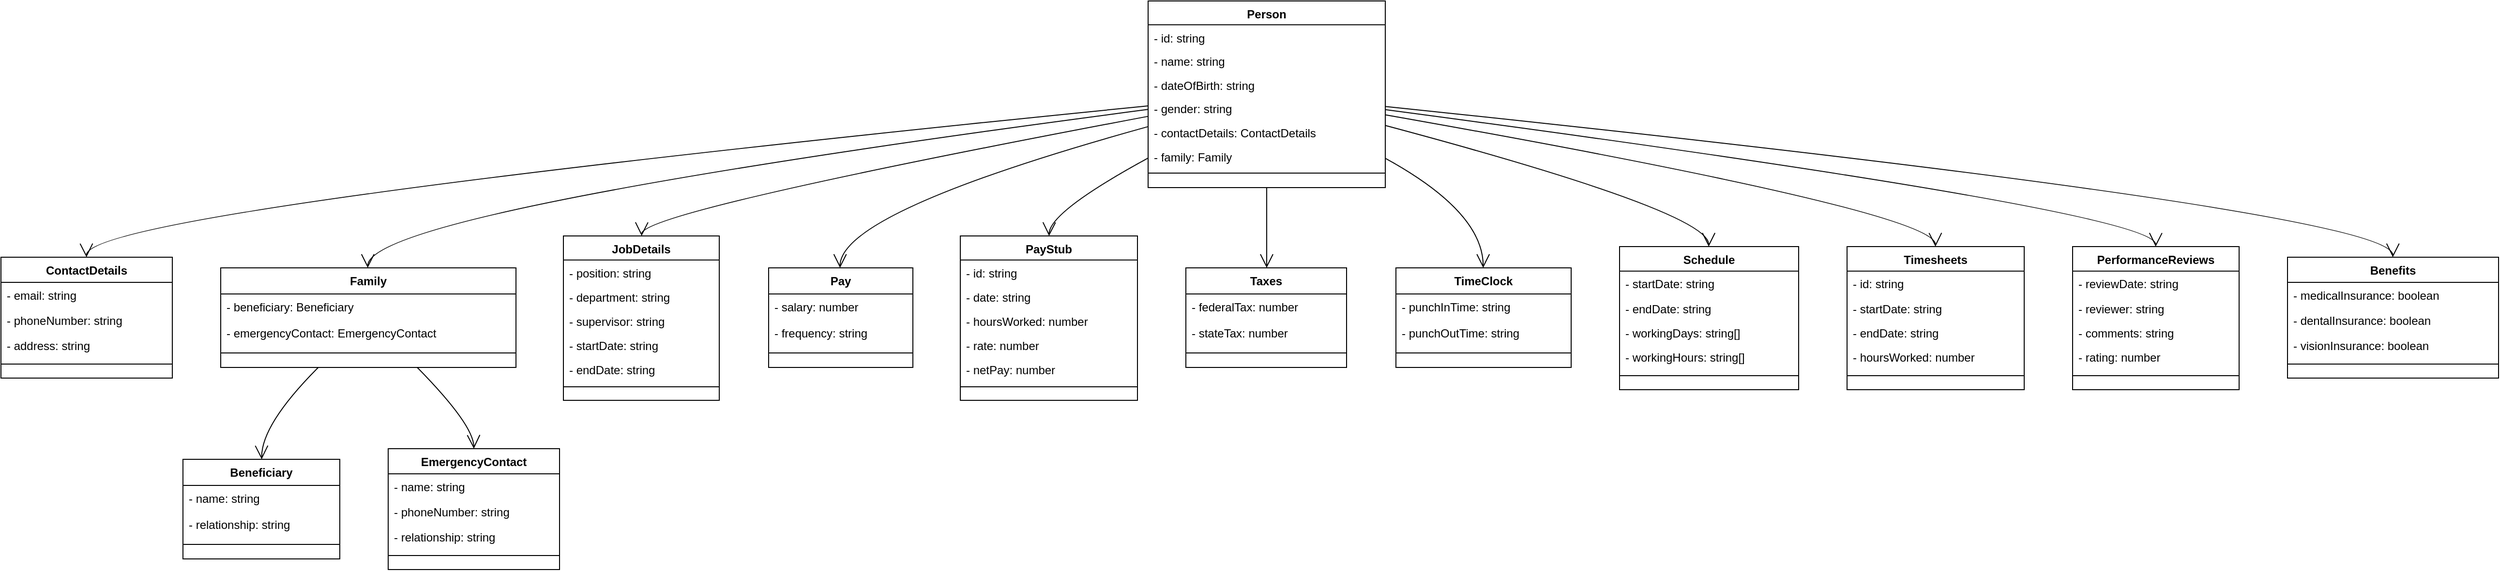 <mxfile version="22.1.19" type="github">
  <diagram name="Page-1" id="x78ilssOu449-SHDvIr5">
    <mxGraphModel>
      <root>
        <mxCell id="0" />
        <mxCell id="1" parent="0" />
        <mxCell id="2" value="Person" style="swimlane;fontStyle=1;align=center;verticalAlign=top;childLayout=stackLayout;horizontal=1;startSize=24.6;horizontalStack=0;resizeParent=1;resizeParentMax=0;resizeLast=0;collapsible=0;marginBottom=0;" vertex="1" parent="1">
          <mxGeometry x="1193" y="8" width="245" height="193" as="geometry" />
        </mxCell>
        <mxCell id="3" value="- id: string" style="text;strokeColor=none;fillColor=none;align=left;verticalAlign=top;spacingLeft=4;spacingRight=4;overflow=hidden;rotatable=0;points=[[0,0.5],[1,0.5]];portConstraint=eastwest;" vertex="1" parent="2">
          <mxGeometry y="25" width="245" height="25" as="geometry" />
        </mxCell>
        <mxCell id="4" value="- name: string" style="text;strokeColor=none;fillColor=none;align=left;verticalAlign=top;spacingLeft=4;spacingRight=4;overflow=hidden;rotatable=0;points=[[0,0.5],[1,0.5]];portConstraint=eastwest;" vertex="1" parent="2">
          <mxGeometry y="49" width="245" height="25" as="geometry" />
        </mxCell>
        <mxCell id="5" value="- dateOfBirth: string" style="text;strokeColor=none;fillColor=none;align=left;verticalAlign=top;spacingLeft=4;spacingRight=4;overflow=hidden;rotatable=0;points=[[0,0.5],[1,0.5]];portConstraint=eastwest;" vertex="1" parent="2">
          <mxGeometry y="74" width="245" height="25" as="geometry" />
        </mxCell>
        <mxCell id="6" value="- gender: string" style="text;strokeColor=none;fillColor=none;align=left;verticalAlign=top;spacingLeft=4;spacingRight=4;overflow=hidden;rotatable=0;points=[[0,0.5],[1,0.5]];portConstraint=eastwest;" vertex="1" parent="2">
          <mxGeometry y="98" width="245" height="25" as="geometry" />
        </mxCell>
        <mxCell id="7" value="- contactDetails: ContactDetails" style="text;strokeColor=none;fillColor=none;align=left;verticalAlign=top;spacingLeft=4;spacingRight=4;overflow=hidden;rotatable=0;points=[[0,0.5],[1,0.5]];portConstraint=eastwest;" vertex="1" parent="2">
          <mxGeometry y="123" width="245" height="25" as="geometry" />
        </mxCell>
        <mxCell id="8" value="- family: Family" style="text;strokeColor=none;fillColor=none;align=left;verticalAlign=top;spacingLeft=4;spacingRight=4;overflow=hidden;rotatable=0;points=[[0,0.5],[1,0.5]];portConstraint=eastwest;" vertex="1" parent="2">
          <mxGeometry y="148" width="245" height="25" as="geometry" />
        </mxCell>
        <mxCell id="9" style="line;strokeWidth=1;fillColor=none;align=left;verticalAlign=middle;spacingTop=-1;spacingLeft=3;spacingRight=3;rotatable=0;labelPosition=right;points=[];portConstraint=eastwest;strokeColor=inherit;" vertex="1" parent="2">
          <mxGeometry y="172" width="245" height="12" as="geometry" />
        </mxCell>
        <mxCell id="10" value="ContactDetails" style="swimlane;fontStyle=1;align=center;verticalAlign=top;childLayout=stackLayout;horizontal=1;startSize=26;horizontalStack=0;resizeParent=1;resizeParentMax=0;resizeLast=0;collapsible=0;marginBottom=0;" vertex="1" parent="1">
          <mxGeometry x="8" y="273" width="177" height="125" as="geometry" />
        </mxCell>
        <mxCell id="11" value="- email: string" style="text;strokeColor=none;fillColor=none;align=left;verticalAlign=top;spacingLeft=4;spacingRight=4;overflow=hidden;rotatable=0;points=[[0,0.5],[1,0.5]];portConstraint=eastwest;" vertex="1" parent="10">
          <mxGeometry y="26" width="177" height="26" as="geometry" />
        </mxCell>
        <mxCell id="12" value="- phoneNumber: string" style="text;strokeColor=none;fillColor=none;align=left;verticalAlign=top;spacingLeft=4;spacingRight=4;overflow=hidden;rotatable=0;points=[[0,0.5],[1,0.5]];portConstraint=eastwest;" vertex="1" parent="10">
          <mxGeometry y="52" width="177" height="26" as="geometry" />
        </mxCell>
        <mxCell id="13" value="- address: string" style="text;strokeColor=none;fillColor=none;align=left;verticalAlign=top;spacingLeft=4;spacingRight=4;overflow=hidden;rotatable=0;points=[[0,0.5],[1,0.5]];portConstraint=eastwest;" vertex="1" parent="10">
          <mxGeometry y="78" width="177" height="26" as="geometry" />
        </mxCell>
        <mxCell id="14" style="line;strokeWidth=1;fillColor=none;align=left;verticalAlign=middle;spacingTop=-1;spacingLeft=3;spacingRight=3;rotatable=0;labelPosition=right;points=[];portConstraint=eastwest;strokeColor=inherit;" vertex="1" parent="10">
          <mxGeometry y="104" width="177" height="13" as="geometry" />
        </mxCell>
        <mxCell id="15" value="Family" style="swimlane;fontStyle=1;align=center;verticalAlign=top;childLayout=stackLayout;horizontal=1;startSize=27;horizontalStack=0;resizeParent=1;resizeParentMax=0;resizeLast=0;collapsible=0;marginBottom=0;" vertex="1" parent="1">
          <mxGeometry x="235" y="284" width="305" height="103" as="geometry" />
        </mxCell>
        <mxCell id="16" value="- beneficiary: Beneficiary" style="text;strokeColor=none;fillColor=none;align=left;verticalAlign=top;spacingLeft=4;spacingRight=4;overflow=hidden;rotatable=0;points=[[0,0.5],[1,0.5]];portConstraint=eastwest;" vertex="1" parent="15">
          <mxGeometry y="27" width="305" height="27" as="geometry" />
        </mxCell>
        <mxCell id="17" value="- emergencyContact: EmergencyContact" style="text;strokeColor=none;fillColor=none;align=left;verticalAlign=top;spacingLeft=4;spacingRight=4;overflow=hidden;rotatable=0;points=[[0,0.5],[1,0.5]];portConstraint=eastwest;" vertex="1" parent="15">
          <mxGeometry y="54" width="305" height="27" as="geometry" />
        </mxCell>
        <mxCell id="18" style="line;strokeWidth=1;fillColor=none;align=left;verticalAlign=middle;spacingTop=-1;spacingLeft=3;spacingRight=3;rotatable=0;labelPosition=right;points=[];portConstraint=eastwest;strokeColor=inherit;" vertex="1" parent="15">
          <mxGeometry y="81" width="305" height="14" as="geometry" />
        </mxCell>
        <mxCell id="19" value="Beneficiary" style="swimlane;fontStyle=1;align=center;verticalAlign=top;childLayout=stackLayout;horizontal=1;startSize=27;horizontalStack=0;resizeParent=1;resizeParentMax=0;resizeLast=0;collapsible=0;marginBottom=0;" vertex="1" parent="1">
          <mxGeometry x="196" y="482" width="162" height="103" as="geometry" />
        </mxCell>
        <mxCell id="20" value="- name: string" style="text;strokeColor=none;fillColor=none;align=left;verticalAlign=top;spacingLeft=4;spacingRight=4;overflow=hidden;rotatable=0;points=[[0,0.5],[1,0.5]];portConstraint=eastwest;" vertex="1" parent="19">
          <mxGeometry y="27" width="162" height="27" as="geometry" />
        </mxCell>
        <mxCell id="21" value="- relationship: string" style="text;strokeColor=none;fillColor=none;align=left;verticalAlign=top;spacingLeft=4;spacingRight=4;overflow=hidden;rotatable=0;points=[[0,0.5],[1,0.5]];portConstraint=eastwest;" vertex="1" parent="19">
          <mxGeometry y="54" width="162" height="27" as="geometry" />
        </mxCell>
        <mxCell id="22" style="line;strokeWidth=1;fillColor=none;align=left;verticalAlign=middle;spacingTop=-1;spacingLeft=3;spacingRight=3;rotatable=0;labelPosition=right;points=[];portConstraint=eastwest;strokeColor=inherit;" vertex="1" parent="19">
          <mxGeometry y="81" width="162" height="14" as="geometry" />
        </mxCell>
        <mxCell id="23" value="EmergencyContact" style="swimlane;fontStyle=1;align=center;verticalAlign=top;childLayout=stackLayout;horizontal=1;startSize=26;horizontalStack=0;resizeParent=1;resizeParentMax=0;resizeLast=0;collapsible=0;marginBottom=0;" vertex="1" parent="1">
          <mxGeometry x="408" y="471" width="177" height="125" as="geometry" />
        </mxCell>
        <mxCell id="24" value="- name: string" style="text;strokeColor=none;fillColor=none;align=left;verticalAlign=top;spacingLeft=4;spacingRight=4;overflow=hidden;rotatable=0;points=[[0,0.5],[1,0.5]];portConstraint=eastwest;" vertex="1" parent="23">
          <mxGeometry y="26" width="177" height="26" as="geometry" />
        </mxCell>
        <mxCell id="25" value="- phoneNumber: string" style="text;strokeColor=none;fillColor=none;align=left;verticalAlign=top;spacingLeft=4;spacingRight=4;overflow=hidden;rotatable=0;points=[[0,0.5],[1,0.5]];portConstraint=eastwest;" vertex="1" parent="23">
          <mxGeometry y="52" width="177" height="26" as="geometry" />
        </mxCell>
        <mxCell id="26" value="- relationship: string" style="text;strokeColor=none;fillColor=none;align=left;verticalAlign=top;spacingLeft=4;spacingRight=4;overflow=hidden;rotatable=0;points=[[0,0.5],[1,0.5]];portConstraint=eastwest;" vertex="1" parent="23">
          <mxGeometry y="78" width="177" height="26" as="geometry" />
        </mxCell>
        <mxCell id="27" style="line;strokeWidth=1;fillColor=none;align=left;verticalAlign=middle;spacingTop=-1;spacingLeft=3;spacingRight=3;rotatable=0;labelPosition=right;points=[];portConstraint=eastwest;strokeColor=inherit;" vertex="1" parent="23">
          <mxGeometry y="104" width="177" height="13" as="geometry" />
        </mxCell>
        <mxCell id="28" value="JobDetails" style="swimlane;fontStyle=1;align=center;verticalAlign=top;childLayout=stackLayout;horizontal=1;startSize=24.923;horizontalStack=0;resizeParent=1;resizeParentMax=0;resizeLast=0;collapsible=0;marginBottom=0;" vertex="1" parent="1">
          <mxGeometry x="589" y="251" width="161" height="170" as="geometry" />
        </mxCell>
        <mxCell id="29" value="- position: string" style="text;strokeColor=none;fillColor=none;align=left;verticalAlign=top;spacingLeft=4;spacingRight=4;overflow=hidden;rotatable=0;points=[[0,0.5],[1,0.5]];portConstraint=eastwest;" vertex="1" parent="28">
          <mxGeometry y="25" width="161" height="25" as="geometry" />
        </mxCell>
        <mxCell id="30" value="- department: string" style="text;strokeColor=none;fillColor=none;align=left;verticalAlign=top;spacingLeft=4;spacingRight=4;overflow=hidden;rotatable=0;points=[[0,0.5],[1,0.5]];portConstraint=eastwest;" vertex="1" parent="28">
          <mxGeometry y="50" width="161" height="25" as="geometry" />
        </mxCell>
        <mxCell id="31" value="- supervisor: string" style="text;strokeColor=none;fillColor=none;align=left;verticalAlign=top;spacingLeft=4;spacingRight=4;overflow=hidden;rotatable=0;points=[[0,0.5],[1,0.5]];portConstraint=eastwest;" vertex="1" parent="28">
          <mxGeometry y="75" width="161" height="25" as="geometry" />
        </mxCell>
        <mxCell id="32" value="- startDate: string" style="text;strokeColor=none;fillColor=none;align=left;verticalAlign=top;spacingLeft=4;spacingRight=4;overflow=hidden;rotatable=0;points=[[0,0.5],[1,0.5]];portConstraint=eastwest;" vertex="1" parent="28">
          <mxGeometry y="100" width="161" height="25" as="geometry" />
        </mxCell>
        <mxCell id="33" value="- endDate: string" style="text;strokeColor=none;fillColor=none;align=left;verticalAlign=top;spacingLeft=4;spacingRight=4;overflow=hidden;rotatable=0;points=[[0,0.5],[1,0.5]];portConstraint=eastwest;" vertex="1" parent="28">
          <mxGeometry y="125" width="161" height="25" as="geometry" />
        </mxCell>
        <mxCell id="34" style="line;strokeWidth=1;fillColor=none;align=left;verticalAlign=middle;spacingTop=-1;spacingLeft=3;spacingRight=3;rotatable=0;labelPosition=right;points=[];portConstraint=eastwest;strokeColor=inherit;" vertex="1" parent="28">
          <mxGeometry y="150" width="161" height="12" as="geometry" />
        </mxCell>
        <mxCell id="35" value="Pay" style="swimlane;fontStyle=1;align=center;verticalAlign=top;childLayout=stackLayout;horizontal=1;startSize=27;horizontalStack=0;resizeParent=1;resizeParentMax=0;resizeLast=0;collapsible=0;marginBottom=0;" vertex="1" parent="1">
          <mxGeometry x="801" y="284" width="149" height="103" as="geometry" />
        </mxCell>
        <mxCell id="36" value="- salary: number" style="text;strokeColor=none;fillColor=none;align=left;verticalAlign=top;spacingLeft=4;spacingRight=4;overflow=hidden;rotatable=0;points=[[0,0.5],[1,0.5]];portConstraint=eastwest;" vertex="1" parent="35">
          <mxGeometry y="27" width="149" height="27" as="geometry" />
        </mxCell>
        <mxCell id="37" value="- frequency: string" style="text;strokeColor=none;fillColor=none;align=left;verticalAlign=top;spacingLeft=4;spacingRight=4;overflow=hidden;rotatable=0;points=[[0,0.5],[1,0.5]];portConstraint=eastwest;" vertex="1" parent="35">
          <mxGeometry y="54" width="149" height="27" as="geometry" />
        </mxCell>
        <mxCell id="38" style="line;strokeWidth=1;fillColor=none;align=left;verticalAlign=middle;spacingTop=-1;spacingLeft=3;spacingRight=3;rotatable=0;labelPosition=right;points=[];portConstraint=eastwest;strokeColor=inherit;" vertex="1" parent="35">
          <mxGeometry y="81" width="149" height="14" as="geometry" />
        </mxCell>
        <mxCell id="39" value="PayStub" style="swimlane;fontStyle=1;align=center;verticalAlign=top;childLayout=stackLayout;horizontal=1;startSize=24.923;horizontalStack=0;resizeParent=1;resizeParentMax=0;resizeLast=0;collapsible=0;marginBottom=0;" vertex="1" parent="1">
          <mxGeometry x="999" y="251" width="183" height="170" as="geometry" />
        </mxCell>
        <mxCell id="40" value="- id: string" style="text;strokeColor=none;fillColor=none;align=left;verticalAlign=top;spacingLeft=4;spacingRight=4;overflow=hidden;rotatable=0;points=[[0,0.5],[1,0.5]];portConstraint=eastwest;" vertex="1" parent="39">
          <mxGeometry y="25" width="183" height="25" as="geometry" />
        </mxCell>
        <mxCell id="41" value="- date: string" style="text;strokeColor=none;fillColor=none;align=left;verticalAlign=top;spacingLeft=4;spacingRight=4;overflow=hidden;rotatable=0;points=[[0,0.5],[1,0.5]];portConstraint=eastwest;" vertex="1" parent="39">
          <mxGeometry y="50" width="183" height="25" as="geometry" />
        </mxCell>
        <mxCell id="42" value="- hoursWorked: number" style="text;strokeColor=none;fillColor=none;align=left;verticalAlign=top;spacingLeft=4;spacingRight=4;overflow=hidden;rotatable=0;points=[[0,0.5],[1,0.5]];portConstraint=eastwest;" vertex="1" parent="39">
          <mxGeometry y="75" width="183" height="25" as="geometry" />
        </mxCell>
        <mxCell id="43" value="- rate: number" style="text;strokeColor=none;fillColor=none;align=left;verticalAlign=top;spacingLeft=4;spacingRight=4;overflow=hidden;rotatable=0;points=[[0,0.5],[1,0.5]];portConstraint=eastwest;" vertex="1" parent="39">
          <mxGeometry y="100" width="183" height="25" as="geometry" />
        </mxCell>
        <mxCell id="44" value="- netPay: number" style="text;strokeColor=none;fillColor=none;align=left;verticalAlign=top;spacingLeft=4;spacingRight=4;overflow=hidden;rotatable=0;points=[[0,0.5],[1,0.5]];portConstraint=eastwest;" vertex="1" parent="39">
          <mxGeometry y="125" width="183" height="25" as="geometry" />
        </mxCell>
        <mxCell id="45" style="line;strokeWidth=1;fillColor=none;align=left;verticalAlign=middle;spacingTop=-1;spacingLeft=3;spacingRight=3;rotatable=0;labelPosition=right;points=[];portConstraint=eastwest;strokeColor=inherit;" vertex="1" parent="39">
          <mxGeometry y="150" width="183" height="12" as="geometry" />
        </mxCell>
        <mxCell id="46" value="Taxes" style="swimlane;fontStyle=1;align=center;verticalAlign=top;childLayout=stackLayout;horizontal=1;startSize=27;horizontalStack=0;resizeParent=1;resizeParentMax=0;resizeLast=0;collapsible=0;marginBottom=0;" vertex="1" parent="1">
          <mxGeometry x="1232" y="284" width="166" height="103" as="geometry" />
        </mxCell>
        <mxCell id="47" value="- federalTax: number" style="text;strokeColor=none;fillColor=none;align=left;verticalAlign=top;spacingLeft=4;spacingRight=4;overflow=hidden;rotatable=0;points=[[0,0.5],[1,0.5]];portConstraint=eastwest;" vertex="1" parent="46">
          <mxGeometry y="27" width="166" height="27" as="geometry" />
        </mxCell>
        <mxCell id="48" value="- stateTax: number" style="text;strokeColor=none;fillColor=none;align=left;verticalAlign=top;spacingLeft=4;spacingRight=4;overflow=hidden;rotatable=0;points=[[0,0.5],[1,0.5]];portConstraint=eastwest;" vertex="1" parent="46">
          <mxGeometry y="54" width="166" height="27" as="geometry" />
        </mxCell>
        <mxCell id="49" style="line;strokeWidth=1;fillColor=none;align=left;verticalAlign=middle;spacingTop=-1;spacingLeft=3;spacingRight=3;rotatable=0;labelPosition=right;points=[];portConstraint=eastwest;strokeColor=inherit;" vertex="1" parent="46">
          <mxGeometry y="81" width="166" height="14" as="geometry" />
        </mxCell>
        <mxCell id="50" value="TimeClock" style="swimlane;fontStyle=1;align=center;verticalAlign=top;childLayout=stackLayout;horizontal=1;startSize=27;horizontalStack=0;resizeParent=1;resizeParentMax=0;resizeLast=0;collapsible=0;marginBottom=0;" vertex="1" parent="1">
          <mxGeometry x="1449" y="284" width="181" height="103" as="geometry" />
        </mxCell>
        <mxCell id="51" value="- punchInTime: string" style="text;strokeColor=none;fillColor=none;align=left;verticalAlign=top;spacingLeft=4;spacingRight=4;overflow=hidden;rotatable=0;points=[[0,0.5],[1,0.5]];portConstraint=eastwest;" vertex="1" parent="50">
          <mxGeometry y="27" width="181" height="27" as="geometry" />
        </mxCell>
        <mxCell id="52" value="- punchOutTime: string" style="text;strokeColor=none;fillColor=none;align=left;verticalAlign=top;spacingLeft=4;spacingRight=4;overflow=hidden;rotatable=0;points=[[0,0.5],[1,0.5]];portConstraint=eastwest;" vertex="1" parent="50">
          <mxGeometry y="54" width="181" height="27" as="geometry" />
        </mxCell>
        <mxCell id="53" style="line;strokeWidth=1;fillColor=none;align=left;verticalAlign=middle;spacingTop=-1;spacingLeft=3;spacingRight=3;rotatable=0;labelPosition=right;points=[];portConstraint=eastwest;strokeColor=inherit;" vertex="1" parent="50">
          <mxGeometry y="81" width="181" height="14" as="geometry" />
        </mxCell>
        <mxCell id="54" value="Schedule" style="swimlane;fontStyle=1;align=center;verticalAlign=top;childLayout=stackLayout;horizontal=1;startSize=25.364;horizontalStack=0;resizeParent=1;resizeParentMax=0;resizeLast=0;collapsible=0;marginBottom=0;" vertex="1" parent="1">
          <mxGeometry x="1680" y="262" width="185" height="148" as="geometry" />
        </mxCell>
        <mxCell id="55" value="- startDate: string" style="text;strokeColor=none;fillColor=none;align=left;verticalAlign=top;spacingLeft=4;spacingRight=4;overflow=hidden;rotatable=0;points=[[0,0.5],[1,0.5]];portConstraint=eastwest;" vertex="1" parent="54">
          <mxGeometry y="25" width="185" height="25" as="geometry" />
        </mxCell>
        <mxCell id="56" value="- endDate: string" style="text;strokeColor=none;fillColor=none;align=left;verticalAlign=top;spacingLeft=4;spacingRight=4;overflow=hidden;rotatable=0;points=[[0,0.5],[1,0.5]];portConstraint=eastwest;" vertex="1" parent="54">
          <mxGeometry y="51" width="185" height="25" as="geometry" />
        </mxCell>
        <mxCell id="57" value="- workingDays: string[]" style="text;strokeColor=none;fillColor=none;align=left;verticalAlign=top;spacingLeft=4;spacingRight=4;overflow=hidden;rotatable=0;points=[[0,0.5],[1,0.5]];portConstraint=eastwest;" vertex="1" parent="54">
          <mxGeometry y="76" width="185" height="25" as="geometry" />
        </mxCell>
        <mxCell id="58" value="- workingHours: string[]" style="text;strokeColor=none;fillColor=none;align=left;verticalAlign=top;spacingLeft=4;spacingRight=4;overflow=hidden;rotatable=0;points=[[0,0.5],[1,0.5]];portConstraint=eastwest;" vertex="1" parent="54">
          <mxGeometry y="101" width="185" height="25" as="geometry" />
        </mxCell>
        <mxCell id="59" style="line;strokeWidth=1;fillColor=none;align=left;verticalAlign=middle;spacingTop=-1;spacingLeft=3;spacingRight=3;rotatable=0;labelPosition=right;points=[];portConstraint=eastwest;strokeColor=inherit;" vertex="1" parent="54">
          <mxGeometry y="127" width="185" height="13" as="geometry" />
        </mxCell>
        <mxCell id="60" value="Timesheets" style="swimlane;fontStyle=1;align=center;verticalAlign=top;childLayout=stackLayout;horizontal=1;startSize=25.364;horizontalStack=0;resizeParent=1;resizeParentMax=0;resizeLast=0;collapsible=0;marginBottom=0;" vertex="1" parent="1">
          <mxGeometry x="1915" y="262" width="183" height="148" as="geometry" />
        </mxCell>
        <mxCell id="61" value="- id: string" style="text;strokeColor=none;fillColor=none;align=left;verticalAlign=top;spacingLeft=4;spacingRight=4;overflow=hidden;rotatable=0;points=[[0,0.5],[1,0.5]];portConstraint=eastwest;" vertex="1" parent="60">
          <mxGeometry y="25" width="183" height="25" as="geometry" />
        </mxCell>
        <mxCell id="62" value="- startDate: string" style="text;strokeColor=none;fillColor=none;align=left;verticalAlign=top;spacingLeft=4;spacingRight=4;overflow=hidden;rotatable=0;points=[[0,0.5],[1,0.5]];portConstraint=eastwest;" vertex="1" parent="60">
          <mxGeometry y="51" width="183" height="25" as="geometry" />
        </mxCell>
        <mxCell id="63" value="- endDate: string" style="text;strokeColor=none;fillColor=none;align=left;verticalAlign=top;spacingLeft=4;spacingRight=4;overflow=hidden;rotatable=0;points=[[0,0.5],[1,0.5]];portConstraint=eastwest;" vertex="1" parent="60">
          <mxGeometry y="76" width="183" height="25" as="geometry" />
        </mxCell>
        <mxCell id="64" value="- hoursWorked: number" style="text;strokeColor=none;fillColor=none;align=left;verticalAlign=top;spacingLeft=4;spacingRight=4;overflow=hidden;rotatable=0;points=[[0,0.5],[1,0.5]];portConstraint=eastwest;" vertex="1" parent="60">
          <mxGeometry y="101" width="183" height="25" as="geometry" />
        </mxCell>
        <mxCell id="65" style="line;strokeWidth=1;fillColor=none;align=left;verticalAlign=middle;spacingTop=-1;spacingLeft=3;spacingRight=3;rotatable=0;labelPosition=right;points=[];portConstraint=eastwest;strokeColor=inherit;" vertex="1" parent="60">
          <mxGeometry y="127" width="183" height="13" as="geometry" />
        </mxCell>
        <mxCell id="66" value="PerformanceReviews" style="swimlane;fontStyle=1;align=center;verticalAlign=top;childLayout=stackLayout;horizontal=1;startSize=25.364;horizontalStack=0;resizeParent=1;resizeParentMax=0;resizeLast=0;collapsible=0;marginBottom=0;" vertex="1" parent="1">
          <mxGeometry x="2148" y="262" width="172" height="148" as="geometry" />
        </mxCell>
        <mxCell id="67" value="- reviewDate: string" style="text;strokeColor=none;fillColor=none;align=left;verticalAlign=top;spacingLeft=4;spacingRight=4;overflow=hidden;rotatable=0;points=[[0,0.5],[1,0.5]];portConstraint=eastwest;" vertex="1" parent="66">
          <mxGeometry y="25" width="172" height="25" as="geometry" />
        </mxCell>
        <mxCell id="68" value="- reviewer: string" style="text;strokeColor=none;fillColor=none;align=left;verticalAlign=top;spacingLeft=4;spacingRight=4;overflow=hidden;rotatable=0;points=[[0,0.5],[1,0.5]];portConstraint=eastwest;" vertex="1" parent="66">
          <mxGeometry y="51" width="172" height="25" as="geometry" />
        </mxCell>
        <mxCell id="69" value="- comments: string" style="text;strokeColor=none;fillColor=none;align=left;verticalAlign=top;spacingLeft=4;spacingRight=4;overflow=hidden;rotatable=0;points=[[0,0.5],[1,0.5]];portConstraint=eastwest;" vertex="1" parent="66">
          <mxGeometry y="76" width="172" height="25" as="geometry" />
        </mxCell>
        <mxCell id="70" value="- rating: number" style="text;strokeColor=none;fillColor=none;align=left;verticalAlign=top;spacingLeft=4;spacingRight=4;overflow=hidden;rotatable=0;points=[[0,0.5],[1,0.5]];portConstraint=eastwest;" vertex="1" parent="66">
          <mxGeometry y="101" width="172" height="25" as="geometry" />
        </mxCell>
        <mxCell id="71" style="line;strokeWidth=1;fillColor=none;align=left;verticalAlign=middle;spacingTop=-1;spacingLeft=3;spacingRight=3;rotatable=0;labelPosition=right;points=[];portConstraint=eastwest;strokeColor=inherit;" vertex="1" parent="66">
          <mxGeometry y="127" width="172" height="13" as="geometry" />
        </mxCell>
        <mxCell id="72" value="Benefits" style="swimlane;fontStyle=1;align=center;verticalAlign=top;childLayout=stackLayout;horizontal=1;startSize=26;horizontalStack=0;resizeParent=1;resizeParentMax=0;resizeLast=0;collapsible=0;marginBottom=0;" vertex="1" parent="1">
          <mxGeometry x="2370" y="273" width="218" height="125" as="geometry" />
        </mxCell>
        <mxCell id="73" value="- medicalInsurance: boolean" style="text;strokeColor=none;fillColor=none;align=left;verticalAlign=top;spacingLeft=4;spacingRight=4;overflow=hidden;rotatable=0;points=[[0,0.5],[1,0.5]];portConstraint=eastwest;" vertex="1" parent="72">
          <mxGeometry y="26" width="218" height="26" as="geometry" />
        </mxCell>
        <mxCell id="74" value="- dentalInsurance: boolean" style="text;strokeColor=none;fillColor=none;align=left;verticalAlign=top;spacingLeft=4;spacingRight=4;overflow=hidden;rotatable=0;points=[[0,0.5],[1,0.5]];portConstraint=eastwest;" vertex="1" parent="72">
          <mxGeometry y="52" width="218" height="26" as="geometry" />
        </mxCell>
        <mxCell id="75" value="- visionInsurance: boolean" style="text;strokeColor=none;fillColor=none;align=left;verticalAlign=top;spacingLeft=4;spacingRight=4;overflow=hidden;rotatable=0;points=[[0,0.5],[1,0.5]];portConstraint=eastwest;" vertex="1" parent="72">
          <mxGeometry y="78" width="218" height="26" as="geometry" />
        </mxCell>
        <mxCell id="76" style="line;strokeWidth=1;fillColor=none;align=left;verticalAlign=middle;spacingTop=-1;spacingLeft=3;spacingRight=3;rotatable=0;labelPosition=right;points=[];portConstraint=eastwest;strokeColor=inherit;" vertex="1" parent="72">
          <mxGeometry y="104" width="218" height="13" as="geometry" />
        </mxCell>
        <mxCell id="77" value="" style="curved=1;startArrow=none;endArrow=open;endSize=12;exitX=0.001;exitY=0.562;entryX=0.499;entryY=0;" edge="1" parent="1" source="2" target="10">
          <mxGeometry relative="1" as="geometry">
            <Array as="points">
              <mxPoint x="96" y="226" />
            </Array>
          </mxGeometry>
        </mxCell>
        <mxCell id="78" value="" style="curved=1;startArrow=none;endArrow=open;endSize=12;exitX=0.001;exitY=0.581;entryX=0.498;entryY=0.002;" edge="1" parent="1" source="2" target="15">
          <mxGeometry relative="1" as="geometry">
            <Array as="points">
              <mxPoint x="387" y="226" />
            </Array>
          </mxGeometry>
        </mxCell>
        <mxCell id="79" value="" style="curved=1;startArrow=none;endArrow=open;endSize=12;exitX=0.331;exitY=0.998;entryX=0.502;entryY=-0.002;" edge="1" parent="1" source="15" target="19">
          <mxGeometry relative="1" as="geometry">
            <Array as="points">
              <mxPoint x="277" y="446" />
            </Array>
          </mxGeometry>
        </mxCell>
        <mxCell id="80" value="" style="curved=1;startArrow=none;endArrow=open;endSize=12;exitX=0.665;exitY=0.998;entryX=0.5;entryY=-0.004;" edge="1" parent="1" source="15" target="23">
          <mxGeometry relative="1" as="geometry">
            <Array as="points">
              <mxPoint x="496" y="446" />
            </Array>
          </mxGeometry>
        </mxCell>
        <mxCell id="81" value="" style="curved=1;startArrow=none;endArrow=open;endSize=12;exitX=0.001;exitY=0.618;entryX=0.502;entryY=-0.003;" edge="1" parent="1" source="2" target="28">
          <mxGeometry relative="1" as="geometry">
            <Array as="points">
              <mxPoint x="670" y="226" />
            </Array>
          </mxGeometry>
        </mxCell>
        <mxCell id="82" value="" style="curved=1;startArrow=none;endArrow=open;endSize=12;exitX=0.001;exitY=0.673;entryX=0.495;entryY=0.002;" edge="1" parent="1" source="2" target="35">
          <mxGeometry relative="1" as="geometry">
            <Array as="points">
              <mxPoint x="875" y="226" />
            </Array>
          </mxGeometry>
        </mxCell>
        <mxCell id="83" value="" style="curved=1;startArrow=none;endArrow=open;endSize=12;exitX=0.001;exitY=0.841;entryX=0.501;entryY=-0.003;" edge="1" parent="1" source="2" target="39">
          <mxGeometry relative="1" as="geometry">
            <Array as="points">
              <mxPoint x="1091" y="226" />
            </Array>
          </mxGeometry>
        </mxCell>
        <mxCell id="84" value="" style="curved=1;startArrow=none;endArrow=open;endSize=12;exitX=0.5;exitY=0.997;entryX=0.503;entryY=0.002;" edge="1" parent="1" source="2" target="46">
          <mxGeometry relative="1" as="geometry">
            <Array as="points" />
          </mxGeometry>
        </mxCell>
        <mxCell id="85" value="" style="curved=1;startArrow=none;endArrow=open;endSize=12;exitX=0.999;exitY=0.842;entryX=0.498;entryY=0.002;" edge="1" parent="1" source="2" target="50">
          <mxGeometry relative="1" as="geometry">
            <Array as="points">
              <mxPoint x="1539" y="226" />
            </Array>
          </mxGeometry>
        </mxCell>
        <mxCell id="86" value="" style="curved=1;startArrow=none;endArrow=open;endSize=12;exitX=0.999;exitY=0.667;entryX=0.498;entryY=-0.002;" edge="1" parent="1" source="2" target="54">
          <mxGeometry relative="1" as="geometry">
            <Array as="points">
              <mxPoint x="1772" y="226" />
            </Array>
          </mxGeometry>
        </mxCell>
        <mxCell id="87" value="" style="curved=1;startArrow=none;endArrow=open;endSize=12;exitX=0.999;exitY=0.61;entryX=0.499;entryY=-0.002;" edge="1" parent="1" source="2" target="60">
          <mxGeometry relative="1" as="geometry">
            <Array as="points">
              <mxPoint x="2006" y="226" />
            </Array>
          </mxGeometry>
        </mxCell>
        <mxCell id="88" value="" style="curved=1;startArrow=none;endArrow=open;endSize=12;exitX=0.999;exitY=0.582;entryX=0.499;entryY=-0.002;" edge="1" parent="1" source="2" target="66">
          <mxGeometry relative="1" as="geometry">
            <Array as="points">
              <mxPoint x="2234" y="226" />
            </Array>
          </mxGeometry>
        </mxCell>
        <mxCell id="89" value="" style="curved=1;startArrow=none;endArrow=open;endSize=12;exitX=0.999;exitY=0.565;entryX=0.499;entryY=0;" edge="1" parent="1" source="2" target="72">
          <mxGeometry relative="1" as="geometry">
            <Array as="points">
              <mxPoint x="2479" y="226" />
            </Array>
          </mxGeometry>
        </mxCell>
      </root>
    </mxGraphModel>
  </diagram>
</mxfile>
